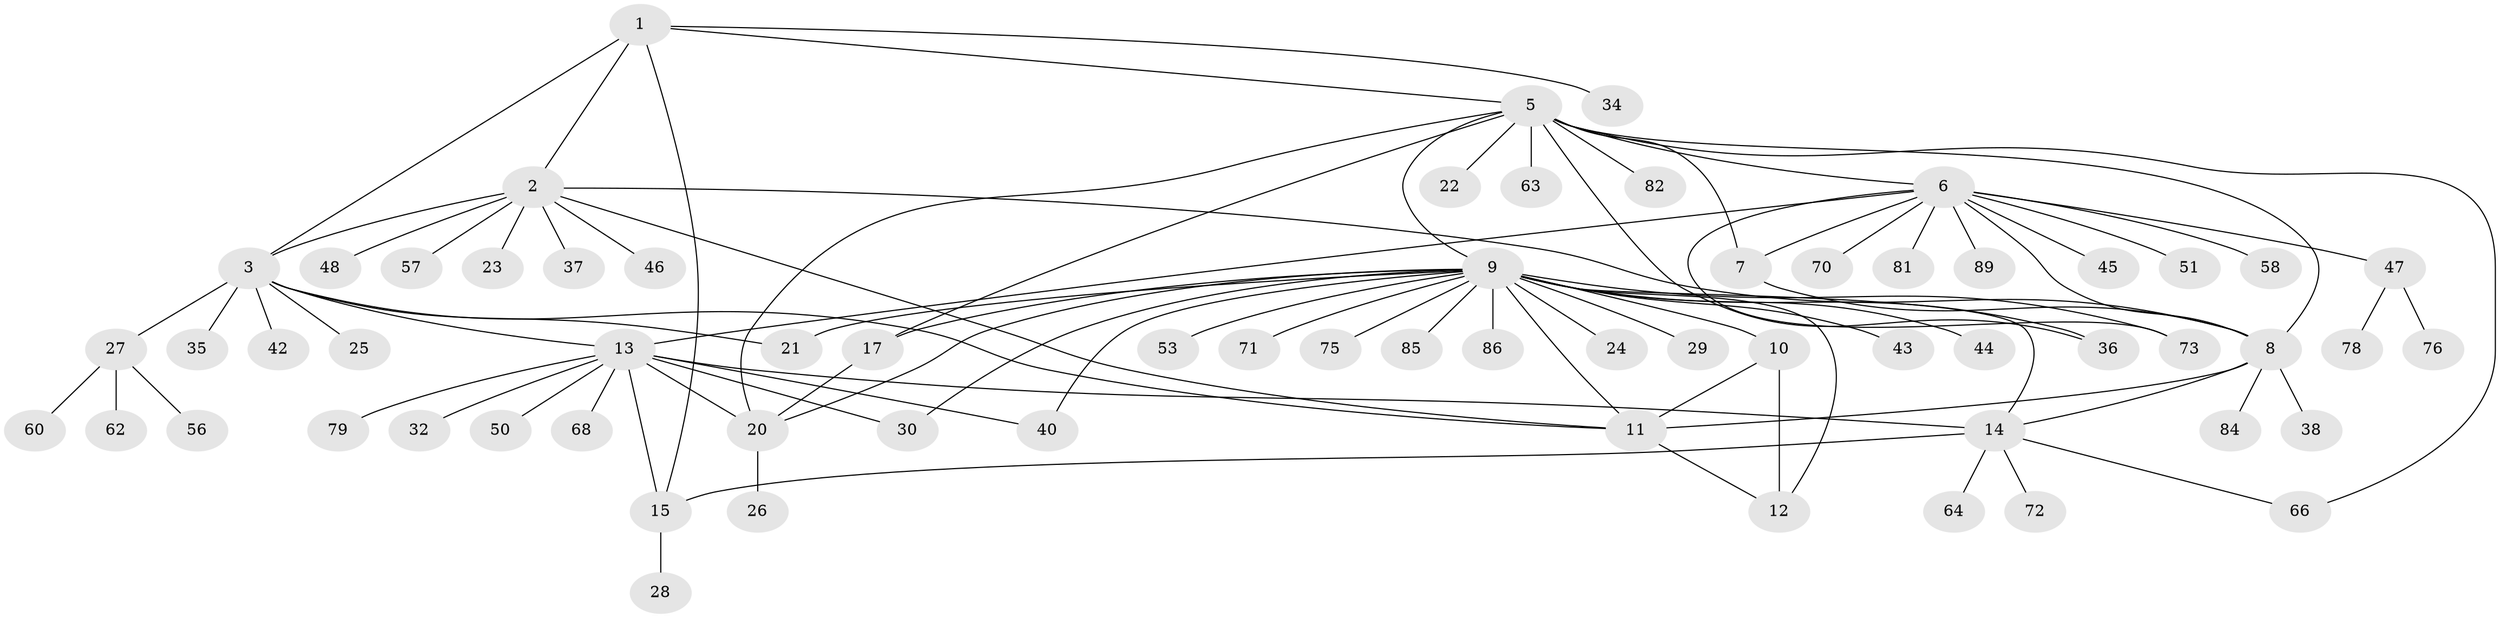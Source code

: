 // Generated by graph-tools (version 1.1) at 2025/24/03/03/25 07:24:11]
// undirected, 66 vertices, 91 edges
graph export_dot {
graph [start="1"]
  node [color=gray90,style=filled];
  1 [super="+55"];
  2 [super="+49"];
  3 [super="+4"];
  5 [super="+19"];
  6 [super="+41"];
  7;
  8 [super="+31"];
  9 [super="+18"];
  10 [super="+52"];
  11 [super="+83"];
  12 [super="+39"];
  13 [super="+16"];
  14 [super="+88"];
  15 [super="+33"];
  17 [super="+54"];
  20 [super="+77"];
  21;
  22 [super="+59"];
  23 [super="+80"];
  24;
  25;
  26 [super="+69"];
  27 [super="+67"];
  28;
  29;
  30;
  32;
  34;
  35;
  36;
  37;
  38;
  40 [super="+61"];
  42;
  43 [super="+74"];
  44;
  45;
  46;
  47;
  48;
  50 [super="+65"];
  51;
  53;
  56;
  57;
  58;
  60;
  62;
  63;
  64;
  66;
  68;
  70;
  71 [super="+87"];
  72;
  73;
  75;
  76;
  78;
  79;
  81;
  82;
  84;
  85;
  86;
  89;
  1 -- 2;
  1 -- 3 [weight=2];
  1 -- 34;
  1 -- 5;
  1 -- 15;
  2 -- 3 [weight=2];
  2 -- 8;
  2 -- 11;
  2 -- 23;
  2 -- 37;
  2 -- 46;
  2 -- 48;
  2 -- 57;
  3 -- 21;
  3 -- 35;
  3 -- 42;
  3 -- 13;
  3 -- 25;
  3 -- 27;
  3 -- 11;
  5 -- 6;
  5 -- 7;
  5 -- 8;
  5 -- 63;
  5 -- 66;
  5 -- 82;
  5 -- 17;
  5 -- 20;
  5 -- 22;
  5 -- 36;
  5 -- 9;
  6 -- 7;
  6 -- 8;
  6 -- 13;
  6 -- 45;
  6 -- 47;
  6 -- 51;
  6 -- 58;
  6 -- 70;
  6 -- 73;
  6 -- 81;
  6 -- 89;
  7 -- 8;
  8 -- 11;
  8 -- 84;
  8 -- 38;
  8 -- 14;
  9 -- 10;
  9 -- 11;
  9 -- 12;
  9 -- 14;
  9 -- 21;
  9 -- 36;
  9 -- 43;
  9 -- 44;
  9 -- 71;
  9 -- 73;
  9 -- 85;
  9 -- 40;
  9 -- 75;
  9 -- 17;
  9 -- 20;
  9 -- 53;
  9 -- 86;
  9 -- 24;
  9 -- 29;
  9 -- 30;
  10 -- 11;
  10 -- 12;
  11 -- 12;
  13 -- 14 [weight=2];
  13 -- 15 [weight=2];
  13 -- 20;
  13 -- 30;
  13 -- 32;
  13 -- 40;
  13 -- 68;
  13 -- 50;
  13 -- 79;
  14 -- 15;
  14 -- 64;
  14 -- 66;
  14 -- 72;
  15 -- 28;
  17 -- 20;
  20 -- 26;
  27 -- 56;
  27 -- 60;
  27 -- 62;
  47 -- 76;
  47 -- 78;
}
